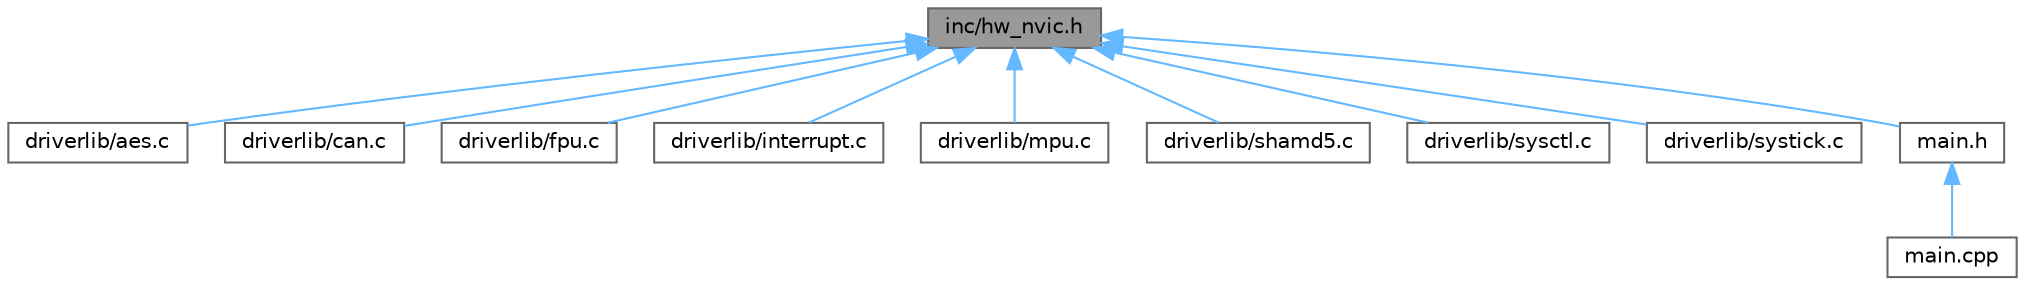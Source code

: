 digraph "inc/hw_nvic.h"
{
 // LATEX_PDF_SIZE
  bgcolor="transparent";
  edge [fontname=Helvetica,fontsize=10,labelfontname=Helvetica,labelfontsize=10];
  node [fontname=Helvetica,fontsize=10,shape=box,height=0.2,width=0.4];
  Node1 [label="inc/hw_nvic.h",height=0.2,width=0.4,color="gray40", fillcolor="grey60", style="filled", fontcolor="black",tooltip=" "];
  Node1 -> Node2 [dir="back",color="steelblue1",style="solid"];
  Node2 [label="driverlib/aes.c",height=0.2,width=0.4,color="grey40", fillcolor="white", style="filled",URL="$aes_8c.html",tooltip=" "];
  Node1 -> Node3 [dir="back",color="steelblue1",style="solid"];
  Node3 [label="driverlib/can.c",height=0.2,width=0.4,color="grey40", fillcolor="white", style="filled",URL="$can_8c.html",tooltip=" "];
  Node1 -> Node4 [dir="back",color="steelblue1",style="solid"];
  Node4 [label="driverlib/fpu.c",height=0.2,width=0.4,color="grey40", fillcolor="white", style="filled",URL="$fpu_8c.html",tooltip=" "];
  Node1 -> Node5 [dir="back",color="steelblue1",style="solid"];
  Node5 [label="driverlib/interrupt.c",height=0.2,width=0.4,color="grey40", fillcolor="white", style="filled",URL="$interrupt_8c.html",tooltip=" "];
  Node1 -> Node6 [dir="back",color="steelblue1",style="solid"];
  Node6 [label="driverlib/mpu.c",height=0.2,width=0.4,color="grey40", fillcolor="white", style="filled",URL="$mpu_8c.html",tooltip=" "];
  Node1 -> Node7 [dir="back",color="steelblue1",style="solid"];
  Node7 [label="driverlib/shamd5.c",height=0.2,width=0.4,color="grey40", fillcolor="white", style="filled",URL="$shamd5_8c.html",tooltip=" "];
  Node1 -> Node8 [dir="back",color="steelblue1",style="solid"];
  Node8 [label="driverlib/sysctl.c",height=0.2,width=0.4,color="grey40", fillcolor="white", style="filled",URL="$sysctl_8c.html",tooltip=" "];
  Node1 -> Node9 [dir="back",color="steelblue1",style="solid"];
  Node9 [label="driverlib/systick.c",height=0.2,width=0.4,color="grey40", fillcolor="white", style="filled",URL="$systick_8c.html",tooltip=" "];
  Node1 -> Node10 [dir="back",color="steelblue1",style="solid"];
  Node10 [label="main.h",height=0.2,width=0.4,color="grey40", fillcolor="white", style="filled",URL="$main_8h.html",tooltip=" "];
  Node10 -> Node11 [dir="back",color="steelblue1",style="solid"];
  Node11 [label="main.cpp",height=0.2,width=0.4,color="grey40", fillcolor="white", style="filled",URL="$main_8cpp.html",tooltip=" "];
}
